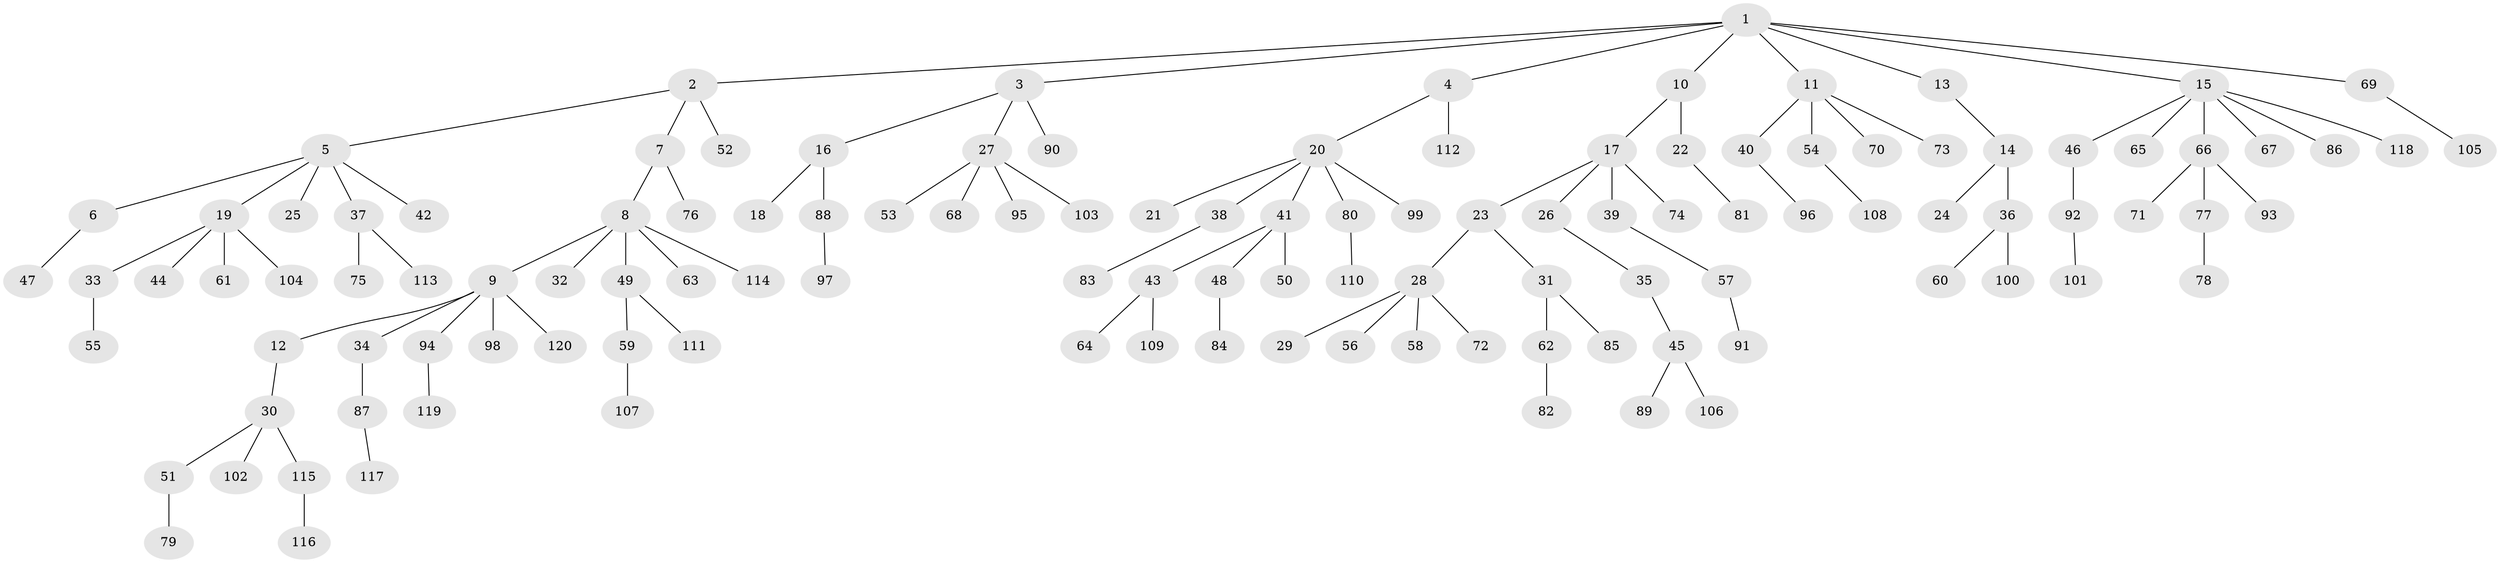 // coarse degree distribution, {8: 0.0136986301369863, 3: 0.0958904109589041, 2: 0.2328767123287671, 5: 0.0547945205479452, 1: 0.5342465753424658, 4: 0.0547945205479452, 6: 0.0136986301369863}
// Generated by graph-tools (version 1.1) at 2025/51/03/04/25 22:51:24]
// undirected, 120 vertices, 119 edges
graph export_dot {
  node [color=gray90,style=filled];
  1;
  2;
  3;
  4;
  5;
  6;
  7;
  8;
  9;
  10;
  11;
  12;
  13;
  14;
  15;
  16;
  17;
  18;
  19;
  20;
  21;
  22;
  23;
  24;
  25;
  26;
  27;
  28;
  29;
  30;
  31;
  32;
  33;
  34;
  35;
  36;
  37;
  38;
  39;
  40;
  41;
  42;
  43;
  44;
  45;
  46;
  47;
  48;
  49;
  50;
  51;
  52;
  53;
  54;
  55;
  56;
  57;
  58;
  59;
  60;
  61;
  62;
  63;
  64;
  65;
  66;
  67;
  68;
  69;
  70;
  71;
  72;
  73;
  74;
  75;
  76;
  77;
  78;
  79;
  80;
  81;
  82;
  83;
  84;
  85;
  86;
  87;
  88;
  89;
  90;
  91;
  92;
  93;
  94;
  95;
  96;
  97;
  98;
  99;
  100;
  101;
  102;
  103;
  104;
  105;
  106;
  107;
  108;
  109;
  110;
  111;
  112;
  113;
  114;
  115;
  116;
  117;
  118;
  119;
  120;
  1 -- 2;
  1 -- 3;
  1 -- 4;
  1 -- 10;
  1 -- 11;
  1 -- 13;
  1 -- 15;
  1 -- 69;
  2 -- 5;
  2 -- 7;
  2 -- 52;
  3 -- 16;
  3 -- 27;
  3 -- 90;
  4 -- 20;
  4 -- 112;
  5 -- 6;
  5 -- 19;
  5 -- 25;
  5 -- 37;
  5 -- 42;
  6 -- 47;
  7 -- 8;
  7 -- 76;
  8 -- 9;
  8 -- 32;
  8 -- 49;
  8 -- 63;
  8 -- 114;
  9 -- 12;
  9 -- 34;
  9 -- 94;
  9 -- 98;
  9 -- 120;
  10 -- 17;
  10 -- 22;
  11 -- 40;
  11 -- 54;
  11 -- 70;
  11 -- 73;
  12 -- 30;
  13 -- 14;
  14 -- 24;
  14 -- 36;
  15 -- 46;
  15 -- 65;
  15 -- 66;
  15 -- 67;
  15 -- 86;
  15 -- 118;
  16 -- 18;
  16 -- 88;
  17 -- 23;
  17 -- 26;
  17 -- 39;
  17 -- 74;
  19 -- 33;
  19 -- 44;
  19 -- 61;
  19 -- 104;
  20 -- 21;
  20 -- 38;
  20 -- 41;
  20 -- 80;
  20 -- 99;
  22 -- 81;
  23 -- 28;
  23 -- 31;
  26 -- 35;
  27 -- 53;
  27 -- 68;
  27 -- 95;
  27 -- 103;
  28 -- 29;
  28 -- 56;
  28 -- 58;
  28 -- 72;
  30 -- 51;
  30 -- 102;
  30 -- 115;
  31 -- 62;
  31 -- 85;
  33 -- 55;
  34 -- 87;
  35 -- 45;
  36 -- 60;
  36 -- 100;
  37 -- 75;
  37 -- 113;
  38 -- 83;
  39 -- 57;
  40 -- 96;
  41 -- 43;
  41 -- 48;
  41 -- 50;
  43 -- 64;
  43 -- 109;
  45 -- 89;
  45 -- 106;
  46 -- 92;
  48 -- 84;
  49 -- 59;
  49 -- 111;
  51 -- 79;
  54 -- 108;
  57 -- 91;
  59 -- 107;
  62 -- 82;
  66 -- 71;
  66 -- 77;
  66 -- 93;
  69 -- 105;
  77 -- 78;
  80 -- 110;
  87 -- 117;
  88 -- 97;
  92 -- 101;
  94 -- 119;
  115 -- 116;
}
